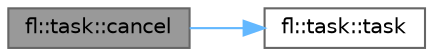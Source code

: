 digraph "fl::task::cancel"
{
 // INTERACTIVE_SVG=YES
 // LATEX_PDF_SIZE
  bgcolor="transparent";
  edge [fontname=Helvetica,fontsize=10,labelfontname=Helvetica,labelfontsize=10];
  node [fontname=Helvetica,fontsize=10,shape=box,height=0.2,width=0.4];
  rankdir="LR";
  Node1 [id="Node000001",label="fl::task::cancel",height=0.2,width=0.4,color="gray40", fillcolor="grey60", style="filled", fontcolor="black",tooltip=" "];
  Node1 -> Node2 [id="edge1_Node000001_Node000002",color="steelblue1",style="solid",tooltip=" "];
  Node2 [id="Node000002",label="fl::task::task",height=0.2,width=0.4,color="grey40", fillcolor="white", style="filled",URL="$d7/d86/classfl_1_1task_a8de9b093a6fa45d81791aae251856156.html#a8de9b093a6fa45d81791aae251856156",tooltip=" "];
}
